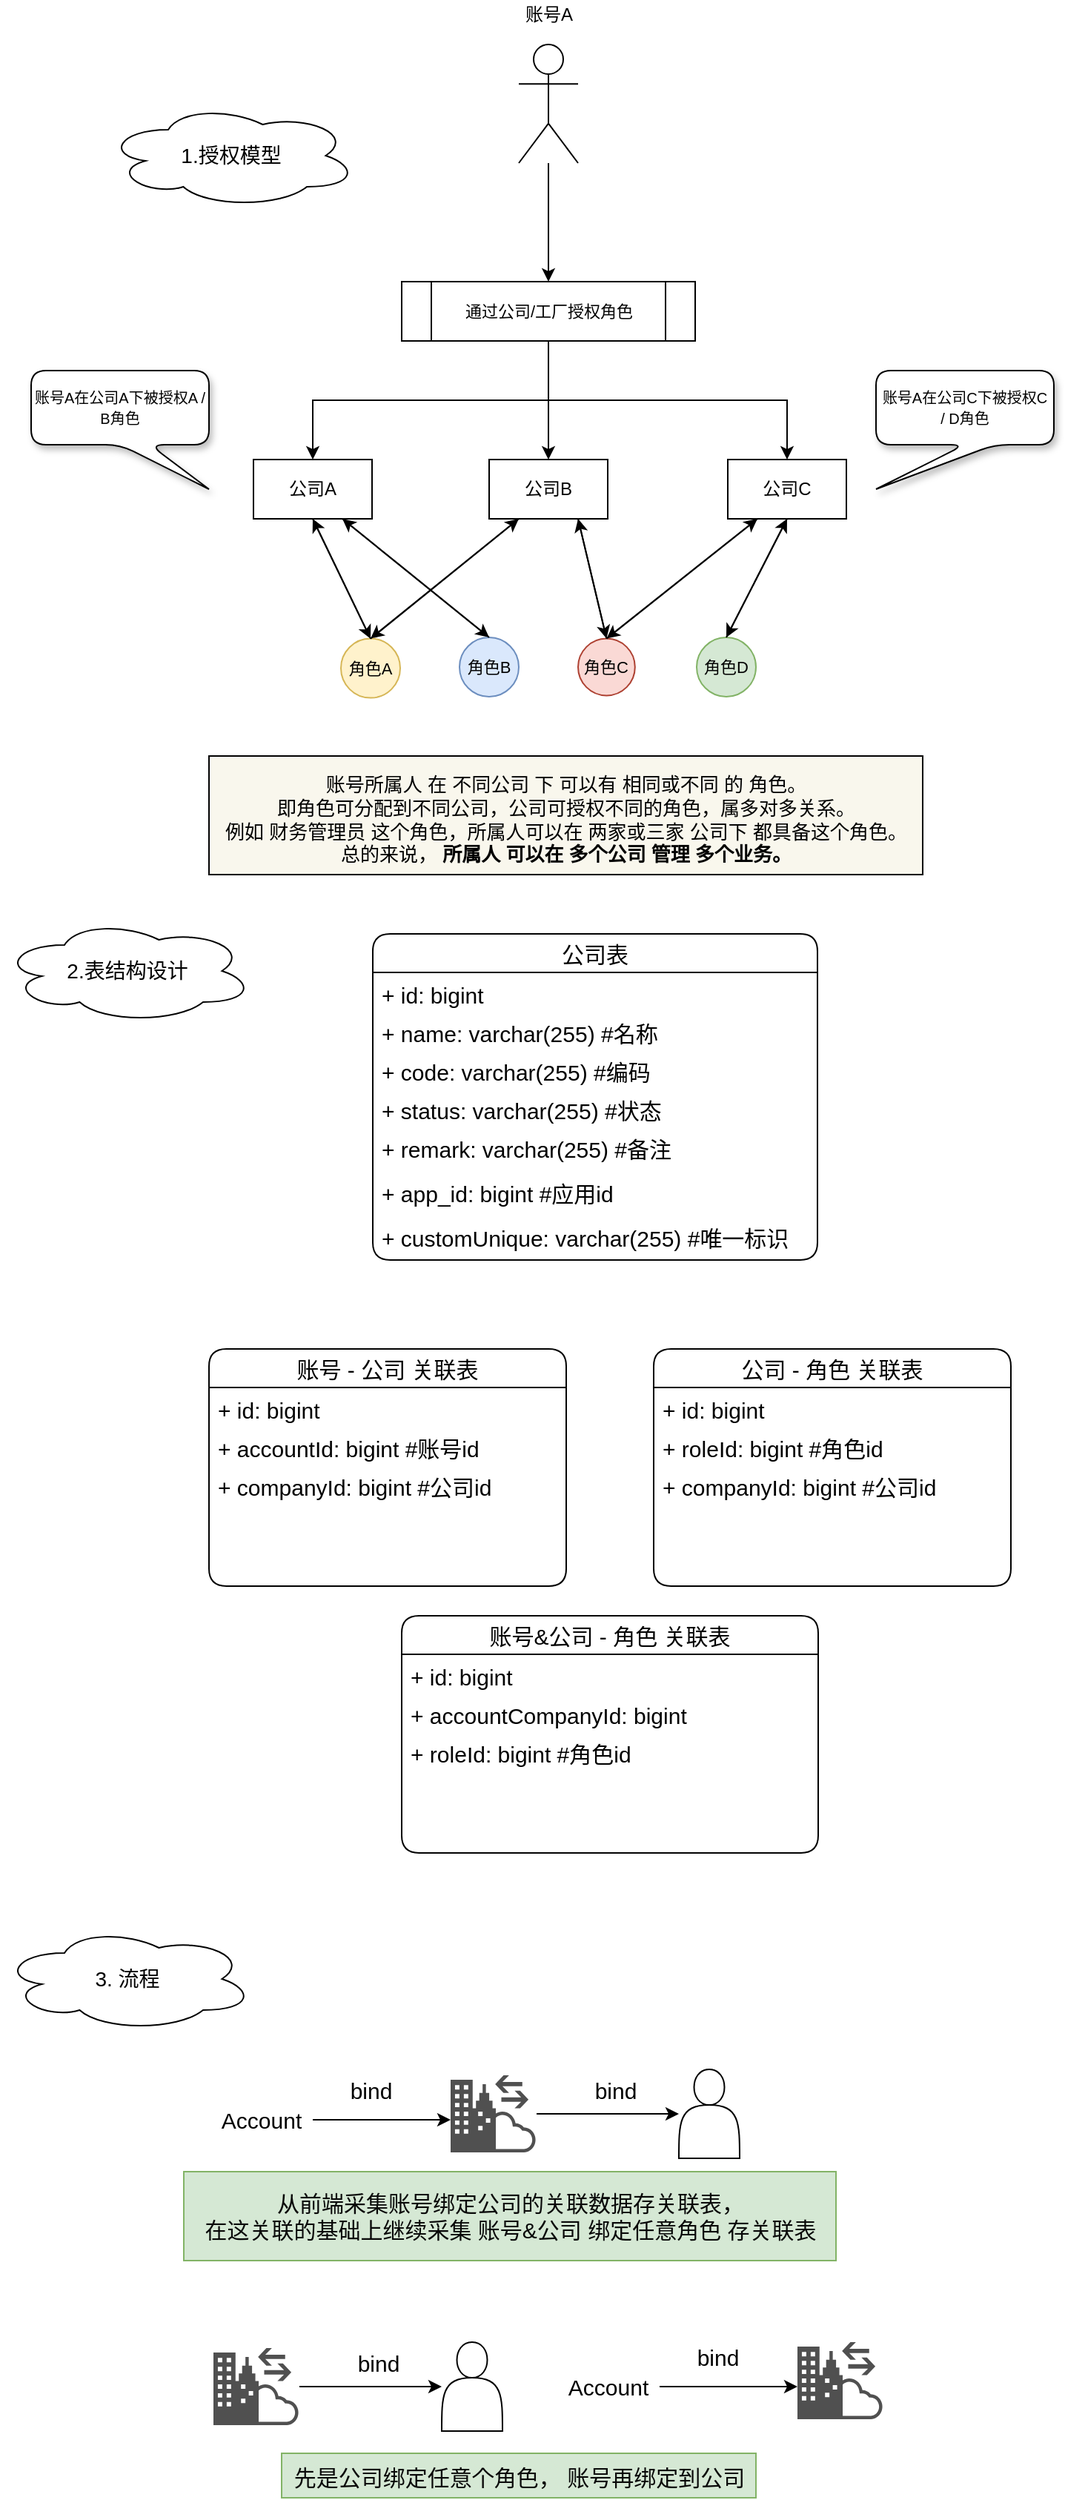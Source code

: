 <mxfile version="15.7.4" type="github">
  <diagram id="Jb6BtzAFee-MTP4sCL8y" name="第 1 页">
    <mxGraphModel dx="1038" dy="579" grid="1" gridSize="10" guides="1" tooltips="1" connect="1" arrows="1" fold="1" page="1" pageScale="1" pageWidth="827" pageHeight="1169" math="0" shadow="0">
      <root>
        <mxCell id="0" />
        <mxCell id="1" parent="0" />
        <mxCell id="0wWaa23UlazC8i8ljl-4-6" style="edgeStyle=orthogonalEdgeStyle;rounded=0;orthogonalLoop=1;jettySize=auto;html=1;entryX=0.5;entryY=0;entryDx=0;entryDy=0;" parent="1" source="0wWaa23UlazC8i8ljl-4-1" target="0wWaa23UlazC8i8ljl-4-3" edge="1">
          <mxGeometry relative="1" as="geometry">
            <mxPoint x="420" y="320" as="targetPoint" />
          </mxGeometry>
        </mxCell>
        <mxCell id="0wWaa23UlazC8i8ljl-4-1" value="" style="shape=umlActor;verticalLabelPosition=bottom;verticalAlign=top;html=1;outlineConnect=0;" parent="1" vertex="1">
          <mxGeometry x="419" y="160" width="40" height="80" as="geometry" />
        </mxCell>
        <mxCell id="0wWaa23UlazC8i8ljl-4-10" style="edgeStyle=orthogonalEdgeStyle;rounded=0;orthogonalLoop=1;jettySize=auto;html=1;entryX=0.5;entryY=0;entryDx=0;entryDy=0;fontSize=11;" parent="1" source="0wWaa23UlazC8i8ljl-4-3" target="0wWaa23UlazC8i8ljl-4-8" edge="1">
          <mxGeometry relative="1" as="geometry" />
        </mxCell>
        <mxCell id="0wWaa23UlazC8i8ljl-4-16" style="edgeStyle=orthogonalEdgeStyle;rounded=0;orthogonalLoop=1;jettySize=auto;html=1;exitX=0.5;exitY=1;exitDx=0;exitDy=0;entryX=0.5;entryY=0;entryDx=0;entryDy=0;fontSize=11;" parent="1" source="0wWaa23UlazC8i8ljl-4-3" target="0wWaa23UlazC8i8ljl-4-4" edge="1">
          <mxGeometry relative="1" as="geometry" />
        </mxCell>
        <mxCell id="0wWaa23UlazC8i8ljl-4-17" style="edgeStyle=orthogonalEdgeStyle;rounded=0;orthogonalLoop=1;jettySize=auto;html=1;exitX=0.5;exitY=1;exitDx=0;exitDy=0;entryX=0.5;entryY=0;entryDx=0;entryDy=0;fontSize=11;" parent="1" source="0wWaa23UlazC8i8ljl-4-3" target="0wWaa23UlazC8i8ljl-4-9" edge="1">
          <mxGeometry relative="1" as="geometry" />
        </mxCell>
        <mxCell id="0wWaa23UlazC8i8ljl-4-3" value="&lt;font style=&quot;font-size: 11px&quot;&gt;通过公司/工厂授权角色&lt;/font&gt;" style="shape=process;whiteSpace=wrap;html=1;backgroundOutline=1;" parent="1" vertex="1">
          <mxGeometry x="340" y="320" width="198" height="40" as="geometry" />
        </mxCell>
        <mxCell id="0wWaa23UlazC8i8ljl-4-50" style="edgeStyle=none;rounded=0;orthogonalLoop=1;jettySize=auto;html=1;exitX=0.5;exitY=1;exitDx=0;exitDy=0;entryX=0.5;entryY=0;entryDx=0;entryDy=0;fontSize=13;" parent="1" source="0wWaa23UlazC8i8ljl-4-4" target="0wWaa23UlazC8i8ljl-4-13" edge="1">
          <mxGeometry relative="1" as="geometry" />
        </mxCell>
        <mxCell id="0wWaa23UlazC8i8ljl-4-53" style="edgeStyle=none;rounded=0;orthogonalLoop=1;jettySize=auto;html=1;exitX=0.75;exitY=1;exitDx=0;exitDy=0;entryX=0.5;entryY=0;entryDx=0;entryDy=0;fontSize=13;" parent="1" source="0wWaa23UlazC8i8ljl-4-4" target="0wWaa23UlazC8i8ljl-4-14" edge="1">
          <mxGeometry relative="1" as="geometry" />
        </mxCell>
        <mxCell id="0wWaa23UlazC8i8ljl-4-4" value="公司A" style="rounded=0;whiteSpace=wrap;html=1;" parent="1" vertex="1">
          <mxGeometry x="240" y="440" width="80" height="40" as="geometry" />
        </mxCell>
        <mxCell id="0wWaa23UlazC8i8ljl-4-7" value="账号A" style="text;html=1;align=center;verticalAlign=middle;resizable=0;points=[];autosize=1;strokeColor=none;fillColor=none;" parent="1" vertex="1">
          <mxGeometry x="414" y="130" width="50" height="20" as="geometry" />
        </mxCell>
        <mxCell id="0wWaa23UlazC8i8ljl-4-51" style="edgeStyle=none;rounded=0;orthogonalLoop=1;jettySize=auto;html=1;exitX=0.25;exitY=1;exitDx=0;exitDy=0;entryX=0.5;entryY=0;entryDx=0;entryDy=0;fontSize=13;" parent="1" source="0wWaa23UlazC8i8ljl-4-8" target="0wWaa23UlazC8i8ljl-4-13" edge="1">
          <mxGeometry relative="1" as="geometry" />
        </mxCell>
        <mxCell id="0wWaa23UlazC8i8ljl-4-52" style="edgeStyle=none;rounded=0;orthogonalLoop=1;jettySize=auto;html=1;exitX=0.75;exitY=1;exitDx=0;exitDy=0;fontSize=13;entryX=0.5;entryY=0;entryDx=0;entryDy=0;" parent="1" source="0wWaa23UlazC8i8ljl-4-8" target="0wWaa23UlazC8i8ljl-4-45" edge="1">
          <mxGeometry relative="1" as="geometry">
            <mxPoint x="400" y="560" as="targetPoint" />
          </mxGeometry>
        </mxCell>
        <mxCell id="0wWaa23UlazC8i8ljl-4-8" value="公司B" style="rounded=0;whiteSpace=wrap;html=1;" parent="1" vertex="1">
          <mxGeometry x="399" y="440" width="80" height="40" as="geometry" />
        </mxCell>
        <mxCell id="0wWaa23UlazC8i8ljl-4-56" style="edgeStyle=none;rounded=0;orthogonalLoop=1;jettySize=auto;html=1;exitX=0.25;exitY=1;exitDx=0;exitDy=0;entryX=0.5;entryY=0;entryDx=0;entryDy=0;fontSize=13;" parent="1" source="0wWaa23UlazC8i8ljl-4-9" target="0wWaa23UlazC8i8ljl-4-45" edge="1">
          <mxGeometry relative="1" as="geometry" />
        </mxCell>
        <mxCell id="0wWaa23UlazC8i8ljl-4-58" style="edgeStyle=none;rounded=0;orthogonalLoop=1;jettySize=auto;html=1;exitX=0.5;exitY=1;exitDx=0;exitDy=0;entryX=0.5;entryY=0;entryDx=0;entryDy=0;fontSize=13;" parent="1" source="0wWaa23UlazC8i8ljl-4-9" target="0wWaa23UlazC8i8ljl-4-31" edge="1">
          <mxGeometry relative="1" as="geometry" />
        </mxCell>
        <mxCell id="0wWaa23UlazC8i8ljl-4-9" value="公司C" style="rounded=0;whiteSpace=wrap;html=1;" parent="1" vertex="1">
          <mxGeometry x="560" y="440" width="80" height="40" as="geometry" />
        </mxCell>
        <mxCell id="0wWaa23UlazC8i8ljl-4-19" value="" style="group;glass=1;shadow=0;fillColor=none;" parent="1" vertex="1" connectable="0">
          <mxGeometry x="299" y="560" width="280" height="40" as="geometry" />
        </mxCell>
        <mxCell id="0wWaa23UlazC8i8ljl-4-18" value="" style="rounded=0;whiteSpace=wrap;html=1;fontSize=11;shadow=0;fillColor=none;strokeColor=none;" parent="0wWaa23UlazC8i8ljl-4-19" vertex="1">
          <mxGeometry width="280" height="40" as="geometry" />
        </mxCell>
        <mxCell id="0wWaa23UlazC8i8ljl-4-13" value="角色A" style="ellipse;whiteSpace=wrap;html=1;aspect=fixed;fontSize=11;fillColor=#fff2cc;strokeColor=#d6b656;" parent="0wWaa23UlazC8i8ljl-4-19" vertex="1">
          <mxGeometry y="0.8" width="40" height="40" as="geometry" />
        </mxCell>
        <mxCell id="0wWaa23UlazC8i8ljl-4-14" value="角色B" style="ellipse;whiteSpace=wrap;html=1;aspect=fixed;fontSize=11;fillColor=#dae8fc;strokeColor=#6c8ebf;" parent="0wWaa23UlazC8i8ljl-4-19" vertex="1">
          <mxGeometry x="80" width="40" height="40" as="geometry" />
        </mxCell>
        <mxCell id="0wWaa23UlazC8i8ljl-4-45" value="角色C" style="ellipse;whiteSpace=wrap;html=1;aspect=fixed;fontSize=11;fillColor=#fad9d5;strokeColor=#ae4132;" parent="0wWaa23UlazC8i8ljl-4-19" vertex="1">
          <mxGeometry x="160.001" y="0.8" width="38.4" height="38.4" as="geometry" />
        </mxCell>
        <mxCell id="0wWaa23UlazC8i8ljl-4-31" value="角色D" style="ellipse;whiteSpace=wrap;html=1;aspect=fixed;fontSize=11;fillColor=#d5e8d4;strokeColor=#82b366;" parent="0wWaa23UlazC8i8ljl-4-19" vertex="1">
          <mxGeometry x="240" width="40" height="40" as="geometry" />
        </mxCell>
        <mxCell id="0wWaa23UlazC8i8ljl-4-35" value="&lt;font style=&quot;font-size: 10px&quot;&gt;账号A在公司A下被授权A / B角色&lt;/font&gt;" style="shape=callout;whiteSpace=wrap;html=1;perimeter=calloutPerimeter;fontSize=11;position2=1;rounded=1;shadow=1;" parent="1" vertex="1">
          <mxGeometry x="90" y="380" width="120" height="80" as="geometry" />
        </mxCell>
        <mxCell id="0wWaa23UlazC8i8ljl-4-36" value="&lt;font style=&quot;font-size: 10px&quot;&gt;账号A在公司C下被授权C /&amp;nbsp;D角色&lt;/font&gt;" style="shape=callout;whiteSpace=wrap;html=1;perimeter=calloutPerimeter;fontSize=11;position2=0;rounded=1;shadow=1;" parent="1" vertex="1">
          <mxGeometry x="660" y="380" width="120" height="80" as="geometry" />
        </mxCell>
        <mxCell id="0wWaa23UlazC8i8ljl-4-37" value="&lt;span style=&quot;font-size: 14px&quot;&gt;1.授权模型&lt;/span&gt;" style="ellipse;shape=cloud;whiteSpace=wrap;html=1;rounded=1;shadow=0;glass=1;sketch=0;fontSize=10;" parent="1" vertex="1">
          <mxGeometry x="140" y="200" width="170" height="70" as="geometry" />
        </mxCell>
        <mxCell id="0wWaa23UlazC8i8ljl-4-43" value="&lt;p style=&quot;line-height: 1.7&quot;&gt;&lt;/p&gt;&lt;blockquote style=&quot;margin: 0 0 0 40px ; border: none ; padding: 0px&quot;&gt;&lt;/blockquote&gt;账号所属人&amp;nbsp;在&amp;nbsp;不同公司 下 可以有&amp;nbsp;相同或不同 的&amp;nbsp;角色。&lt;br&gt;即角色可分配到不同公司，公司可授权不同的角色，属多对多关系。&lt;br&gt;例如 财务管理员&amp;nbsp;这个角色，所属人可以在 两家或三家 公司下&amp;nbsp;都具备这个角色。&lt;br&gt;总的来说，&amp;nbsp;&lt;b&gt;所属人&amp;nbsp;可以在&amp;nbsp;多个公司&amp;nbsp;管理&amp;nbsp;多个业务。&lt;/b&gt;&lt;br&gt;&lt;p&gt;&lt;/p&gt;" style="rounded=0;whiteSpace=wrap;html=1;shadow=0;glass=0;sketch=0;fontSize=13;fillColor=#f9f7ed;strokeColor=default;spacingTop=5;" parent="1" vertex="1">
          <mxGeometry x="210" y="640" width="481.5" height="80" as="geometry" />
        </mxCell>
        <mxCell id="0wWaa23UlazC8i8ljl-4-46" style="rounded=0;orthogonalLoop=1;jettySize=auto;html=1;exitX=0.5;exitY=0;exitDx=0;exitDy=0;entryX=0.5;entryY=1;entryDx=0;entryDy=0;fontSize=13;" parent="1" source="0wWaa23UlazC8i8ljl-4-13" target="0wWaa23UlazC8i8ljl-4-4" edge="1">
          <mxGeometry relative="1" as="geometry" />
        </mxCell>
        <mxCell id="0wWaa23UlazC8i8ljl-4-47" style="edgeStyle=none;rounded=0;orthogonalLoop=1;jettySize=auto;html=1;exitX=0.5;exitY=0;exitDx=0;exitDy=0;entryX=0.25;entryY=1;entryDx=0;entryDy=0;fontSize=13;" parent="1" source="0wWaa23UlazC8i8ljl-4-13" target="0wWaa23UlazC8i8ljl-4-8" edge="1">
          <mxGeometry relative="1" as="geometry" />
        </mxCell>
        <mxCell id="0wWaa23UlazC8i8ljl-4-48" style="edgeStyle=none;rounded=0;orthogonalLoop=1;jettySize=auto;html=1;exitX=0.5;exitY=0;exitDx=0;exitDy=0;fontSize=13;entryX=0.75;entryY=1;entryDx=0;entryDy=0;" parent="1" source="0wWaa23UlazC8i8ljl-4-45" target="0wWaa23UlazC8i8ljl-4-8" edge="1">
          <mxGeometry relative="1" as="geometry">
            <mxPoint x="440" y="480" as="targetPoint" />
          </mxGeometry>
        </mxCell>
        <mxCell id="0wWaa23UlazC8i8ljl-4-54" style="edgeStyle=none;rounded=0;orthogonalLoop=1;jettySize=auto;html=1;exitX=0.5;exitY=0;exitDx=0;exitDy=0;entryX=0.75;entryY=1;entryDx=0;entryDy=0;fontSize=13;" parent="1" source="0wWaa23UlazC8i8ljl-4-14" target="0wWaa23UlazC8i8ljl-4-4" edge="1">
          <mxGeometry relative="1" as="geometry" />
        </mxCell>
        <mxCell id="0wWaa23UlazC8i8ljl-4-55" style="edgeStyle=none;rounded=0;orthogonalLoop=1;jettySize=auto;html=1;exitX=0.5;exitY=0;exitDx=0;exitDy=0;entryX=0.25;entryY=1;entryDx=0;entryDy=0;fontSize=13;" parent="1" source="0wWaa23UlazC8i8ljl-4-45" target="0wWaa23UlazC8i8ljl-4-9" edge="1">
          <mxGeometry relative="1" as="geometry" />
        </mxCell>
        <mxCell id="0wWaa23UlazC8i8ljl-4-57" style="edgeStyle=none;rounded=0;orthogonalLoop=1;jettySize=auto;html=1;exitX=0.5;exitY=0;exitDx=0;exitDy=0;entryX=0.5;entryY=1;entryDx=0;entryDy=0;fontSize=13;" parent="1" source="0wWaa23UlazC8i8ljl-4-31" target="0wWaa23UlazC8i8ljl-4-9" edge="1">
          <mxGeometry relative="1" as="geometry" />
        </mxCell>
        <mxCell id="0wWaa23UlazC8i8ljl-4-59" value="&lt;span style=&quot;font-size: 14px&quot;&gt;2.表结构设计&lt;/span&gt;" style="ellipse;shape=cloud;whiteSpace=wrap;html=1;rounded=1;shadow=0;glass=1;sketch=0;fontSize=10;" parent="1" vertex="1">
          <mxGeometry x="70" y="750" width="170" height="70" as="geometry" />
        </mxCell>
        <mxCell id="0wWaa23UlazC8i8ljl-4-60" value="公司表" style="swimlane;fontStyle=0;childLayout=stackLayout;horizontal=1;startSize=26;fillColor=none;horizontalStack=0;resizeParent=1;resizeParentMax=0;resizeLast=0;collapsible=1;marginBottom=0;rounded=1;shadow=0;glass=0;sketch=0;fontSize=15;strokeColor=default;" parent="1" vertex="1">
          <mxGeometry x="320.5" y="760" width="300" height="220" as="geometry">
            <mxRectangle x="200" y="760" width="70" height="26" as="alternateBounds" />
          </mxGeometry>
        </mxCell>
        <mxCell id="0wWaa23UlazC8i8ljl-4-61" value="+ id: bigint" style="text;strokeColor=none;fillColor=none;align=left;verticalAlign=top;spacingLeft=4;spacingRight=4;overflow=hidden;rotatable=0;points=[[0,0.5],[1,0.5]];portConstraint=eastwest;rounded=1;shadow=0;glass=0;sketch=0;fontSize=15;" parent="0wWaa23UlazC8i8ljl-4-60" vertex="1">
          <mxGeometry y="26" width="300" height="26" as="geometry" />
        </mxCell>
        <mxCell id="0wWaa23UlazC8i8ljl-4-62" value="+ name: varchar(255) #名称" style="text;strokeColor=none;fillColor=none;align=left;verticalAlign=top;spacingLeft=4;spacingRight=4;overflow=hidden;rotatable=0;points=[[0,0.5],[1,0.5]];portConstraint=eastwest;rounded=1;shadow=0;glass=0;sketch=0;fontSize=15;" parent="0wWaa23UlazC8i8ljl-4-60" vertex="1">
          <mxGeometry y="52" width="300" height="26" as="geometry" />
        </mxCell>
        <mxCell id="0wWaa23UlazC8i8ljl-4-64" value="+ code: varchar(255) #编码" style="text;strokeColor=none;fillColor=none;align=left;verticalAlign=top;spacingLeft=4;spacingRight=4;overflow=hidden;rotatable=0;points=[[0,0.5],[1,0.5]];portConstraint=eastwest;rounded=1;shadow=0;glass=0;sketch=0;fontSize=15;" parent="0wWaa23UlazC8i8ljl-4-60" vertex="1">
          <mxGeometry y="78" width="300" height="26" as="geometry" />
        </mxCell>
        <mxCell id="0wWaa23UlazC8i8ljl-4-63" value="+ status: varchar(255) #状态&#xa;" style="text;strokeColor=none;fillColor=none;align=left;verticalAlign=top;spacingLeft=4;spacingRight=4;overflow=hidden;rotatable=0;points=[[0,0.5],[1,0.5]];portConstraint=eastwest;rounded=1;shadow=0;glass=0;sketch=0;fontSize=15;" parent="0wWaa23UlazC8i8ljl-4-60" vertex="1">
          <mxGeometry y="104" width="300" height="26" as="geometry" />
        </mxCell>
        <mxCell id="0wWaa23UlazC8i8ljl-4-65" value="+ remark: varchar(255) #备注&#xa;" style="text;strokeColor=none;fillColor=none;align=left;verticalAlign=top;spacingLeft=4;spacingRight=4;overflow=hidden;rotatable=0;points=[[0,0.5],[1,0.5]];portConstraint=eastwest;rounded=1;shadow=0;glass=0;sketch=0;fontSize=15;" parent="0wWaa23UlazC8i8ljl-4-60" vertex="1">
          <mxGeometry y="130" width="300" height="30" as="geometry" />
        </mxCell>
        <mxCell id="J0sLcJFcdwwsKfrEbqiq-1" value="+ app_id: bigint #应用id&#xa;" style="text;strokeColor=none;fillColor=none;align=left;verticalAlign=top;spacingLeft=4;spacingRight=4;overflow=hidden;rotatable=0;points=[[0,0.5],[1,0.5]];portConstraint=eastwest;rounded=1;shadow=0;glass=0;sketch=0;fontSize=15;" parent="0wWaa23UlazC8i8ljl-4-60" vertex="1">
          <mxGeometry y="160" width="300" height="30" as="geometry" />
        </mxCell>
        <mxCell id="J0sLcJFcdwwsKfrEbqiq-2" value="+ customUnique: varchar(255) #唯一标识&#xa;" style="text;strokeColor=none;fillColor=none;align=left;verticalAlign=top;spacingLeft=4;spacingRight=4;overflow=hidden;rotatable=0;points=[[0,0.5],[1,0.5]];portConstraint=eastwest;rounded=1;shadow=0;glass=0;sketch=0;fontSize=15;" parent="0wWaa23UlazC8i8ljl-4-60" vertex="1">
          <mxGeometry y="190" width="300" height="30" as="geometry" />
        </mxCell>
        <mxCell id="0wWaa23UlazC8i8ljl-4-66" value="账号&amp;公司 - 角色 关联表" style="swimlane;fontStyle=0;childLayout=stackLayout;horizontal=1;startSize=26;fillColor=none;horizontalStack=0;resizeParent=1;resizeParentMax=0;resizeLast=0;collapsible=1;marginBottom=0;rounded=1;shadow=0;glass=0;sketch=0;fontSize=15;strokeColor=default;" parent="1" vertex="1">
          <mxGeometry x="340" y="1220" width="281" height="160" as="geometry">
            <mxRectangle x="320" y="800" width="70" height="26" as="alternateBounds" />
          </mxGeometry>
        </mxCell>
        <mxCell id="0wWaa23UlazC8i8ljl-4-67" value="+ id: bigint" style="text;strokeColor=none;fillColor=none;align=left;verticalAlign=top;spacingLeft=4;spacingRight=4;overflow=hidden;rotatable=0;points=[[0,0.5],[1,0.5]];portConstraint=eastwest;rounded=1;shadow=0;glass=0;sketch=0;fontSize=15;" parent="0wWaa23UlazC8i8ljl-4-66" vertex="1">
          <mxGeometry y="26" width="281" height="26" as="geometry" />
        </mxCell>
        <mxCell id="0wWaa23UlazC8i8ljl-4-68" value="+ accountCompanyId: bigint" style="text;strokeColor=none;fillColor=none;align=left;verticalAlign=top;spacingLeft=4;spacingRight=4;overflow=hidden;rotatable=0;points=[[0,0.5],[1,0.5]];portConstraint=eastwest;rounded=1;shadow=0;glass=0;sketch=0;fontSize=15;" parent="0wWaa23UlazC8i8ljl-4-66" vertex="1">
          <mxGeometry y="52" width="281" height="26" as="geometry" />
        </mxCell>
        <mxCell id="0wWaa23UlazC8i8ljl-4-69" value="+ roleId: bigint #角色id" style="text;strokeColor=none;fillColor=none;align=left;verticalAlign=top;spacingLeft=4;spacingRight=4;overflow=hidden;rotatable=0;points=[[0,0.5],[1,0.5]];portConstraint=eastwest;rounded=1;shadow=0;glass=0;sketch=0;fontSize=15;" parent="0wWaa23UlazC8i8ljl-4-66" vertex="1">
          <mxGeometry y="78" width="281" height="82" as="geometry" />
        </mxCell>
        <mxCell id="0wWaa23UlazC8i8ljl-4-72" value="账号 - 公司 关联表" style="swimlane;fontStyle=0;childLayout=stackLayout;horizontal=1;startSize=26;fillColor=none;horizontalStack=0;resizeParent=1;resizeParentMax=0;resizeLast=0;collapsible=1;marginBottom=0;rounded=1;shadow=0;glass=0;sketch=0;fontSize=15;strokeColor=default;" parent="1" vertex="1">
          <mxGeometry x="210" y="1040" width="241" height="160" as="geometry">
            <mxRectangle x="320" y="800" width="70" height="26" as="alternateBounds" />
          </mxGeometry>
        </mxCell>
        <mxCell id="0wWaa23UlazC8i8ljl-4-73" value="+ id: bigint" style="text;strokeColor=none;fillColor=none;align=left;verticalAlign=top;spacingLeft=4;spacingRight=4;overflow=hidden;rotatable=0;points=[[0,0.5],[1,0.5]];portConstraint=eastwest;rounded=1;shadow=0;glass=0;sketch=0;fontSize=15;" parent="0wWaa23UlazC8i8ljl-4-72" vertex="1">
          <mxGeometry y="26" width="241" height="26" as="geometry" />
        </mxCell>
        <mxCell id="0wWaa23UlazC8i8ljl-4-74" value="+ accountId: bigint #账号id" style="text;strokeColor=none;fillColor=none;align=left;verticalAlign=top;spacingLeft=4;spacingRight=4;overflow=hidden;rotatable=0;points=[[0,0.5],[1,0.5]];portConstraint=eastwest;rounded=1;shadow=0;glass=0;sketch=0;fontSize=15;" parent="0wWaa23UlazC8i8ljl-4-72" vertex="1">
          <mxGeometry y="52" width="241" height="26" as="geometry" />
        </mxCell>
        <mxCell id="0wWaa23UlazC8i8ljl-4-75" value="+ companyId: bigint #公司id" style="text;strokeColor=none;fillColor=none;align=left;verticalAlign=top;spacingLeft=4;spacingRight=4;overflow=hidden;rotatable=0;points=[[0,0.5],[1,0.5]];portConstraint=eastwest;rounded=1;shadow=0;glass=0;sketch=0;fontSize=15;" parent="0wWaa23UlazC8i8ljl-4-72" vertex="1">
          <mxGeometry y="78" width="241" height="82" as="geometry" />
        </mxCell>
        <mxCell id="CeYGE881BVg8qvL_C_48-2" value="公司 - 角色 关联表" style="swimlane;fontStyle=0;childLayout=stackLayout;horizontal=1;startSize=26;fillColor=none;horizontalStack=0;resizeParent=1;resizeParentMax=0;resizeLast=0;collapsible=1;marginBottom=0;rounded=1;shadow=0;glass=0;sketch=0;fontSize=15;strokeColor=default;" vertex="1" parent="1">
          <mxGeometry x="510" y="1040" width="241" height="160" as="geometry">
            <mxRectangle x="320" y="800" width="70" height="26" as="alternateBounds" />
          </mxGeometry>
        </mxCell>
        <mxCell id="CeYGE881BVg8qvL_C_48-3" value="+ id: bigint" style="text;strokeColor=none;fillColor=none;align=left;verticalAlign=top;spacingLeft=4;spacingRight=4;overflow=hidden;rotatable=0;points=[[0,0.5],[1,0.5]];portConstraint=eastwest;rounded=1;shadow=0;glass=0;sketch=0;fontSize=15;" vertex="1" parent="CeYGE881BVg8qvL_C_48-2">
          <mxGeometry y="26" width="241" height="26" as="geometry" />
        </mxCell>
        <mxCell id="CeYGE881BVg8qvL_C_48-4" value="+ roleId: bigint #角色id" style="text;strokeColor=none;fillColor=none;align=left;verticalAlign=top;spacingLeft=4;spacingRight=4;overflow=hidden;rotatable=0;points=[[0,0.5],[1,0.5]];portConstraint=eastwest;rounded=1;shadow=0;glass=0;sketch=0;fontSize=15;" vertex="1" parent="CeYGE881BVg8qvL_C_48-2">
          <mxGeometry y="52" width="241" height="26" as="geometry" />
        </mxCell>
        <mxCell id="CeYGE881BVg8qvL_C_48-5" value="+ companyId: bigint #公司id" style="text;strokeColor=none;fillColor=none;align=left;verticalAlign=top;spacingLeft=4;spacingRight=4;overflow=hidden;rotatable=0;points=[[0,0.5],[1,0.5]];portConstraint=eastwest;rounded=1;shadow=0;glass=0;sketch=0;fontSize=15;" vertex="1" parent="CeYGE881BVg8qvL_C_48-2">
          <mxGeometry y="78" width="241" height="82" as="geometry" />
        </mxCell>
        <mxCell id="CeYGE881BVg8qvL_C_48-6" value="&lt;span style=&quot;font-size: 14px&quot;&gt;3.&amp;nbsp;流程&lt;/span&gt;" style="ellipse;shape=cloud;whiteSpace=wrap;html=1;rounded=1;shadow=0;glass=1;sketch=0;fontSize=10;" vertex="1" parent="1">
          <mxGeometry x="70" y="1430" width="170" height="70" as="geometry" />
        </mxCell>
        <mxCell id="CeYGE881BVg8qvL_C_48-16" value="" style="edgeStyle=orthogonalEdgeStyle;rounded=0;orthogonalLoop=1;jettySize=auto;html=1;fontSize=15;" edge="1" parent="1" source="CeYGE881BVg8qvL_C_48-15">
          <mxGeometry relative="1" as="geometry">
            <mxPoint x="373" y="1560" as="targetPoint" />
          </mxGeometry>
        </mxCell>
        <mxCell id="CeYGE881BVg8qvL_C_48-15" value="&lt;span style=&quot;font-size: 15px&quot;&gt;Account&lt;/span&gt;" style="text;html=1;align=center;verticalAlign=middle;resizable=0;points=[];autosize=1;strokeColor=none;fillColor=none;" vertex="1" parent="1">
          <mxGeometry x="210" y="1550" width="70" height="20" as="geometry" />
        </mxCell>
        <mxCell id="CeYGE881BVg8qvL_C_48-17" value="bind" style="text;html=1;align=center;verticalAlign=middle;resizable=0;points=[];autosize=1;strokeColor=none;fillColor=none;fontSize=15;" vertex="1" parent="1">
          <mxGeometry x="299" y="1530" width="40" height="20" as="geometry" />
        </mxCell>
        <mxCell id="CeYGE881BVg8qvL_C_48-20" value="bind" style="text;html=1;align=center;verticalAlign=middle;resizable=0;points=[];autosize=1;strokeColor=none;fillColor=none;fontSize=15;" vertex="1" parent="1">
          <mxGeometry x="464" y="1530" width="40" height="20" as="geometry" />
        </mxCell>
        <mxCell id="CeYGE881BVg8qvL_C_48-32" value="" style="edgeStyle=orthogonalEdgeStyle;rounded=0;orthogonalLoop=1;jettySize=auto;html=1;fontSize=15;" edge="1" parent="1" source="CeYGE881BVg8qvL_C_48-30" target="CeYGE881BVg8qvL_C_48-31">
          <mxGeometry relative="1" as="geometry" />
        </mxCell>
        <mxCell id="CeYGE881BVg8qvL_C_48-30" value="" style="sketch=0;pointerEvents=1;shadow=0;dashed=0;html=1;strokeColor=none;fillColor=#505050;labelPosition=center;verticalLabelPosition=bottom;verticalAlign=top;outlineConnect=0;align=center;shape=mxgraph.office.concepts.hybrid;fontSize=15;" vertex="1" parent="1">
          <mxGeometry x="373" y="1530" width="58" height="52" as="geometry" />
        </mxCell>
        <mxCell id="CeYGE881BVg8qvL_C_48-31" value="" style="shape=actor;whiteSpace=wrap;html=1;" vertex="1" parent="1">
          <mxGeometry x="527" y="1526" width="41" height="60" as="geometry" />
        </mxCell>
        <mxCell id="CeYGE881BVg8qvL_C_48-34" value="bind" style="text;html=1;align=center;verticalAlign=middle;resizable=0;points=[];autosize=1;strokeColor=none;fillColor=none;fontSize=15;" vertex="1" parent="1">
          <mxGeometry x="304" y="1714" width="40" height="20" as="geometry" />
        </mxCell>
        <mxCell id="CeYGE881BVg8qvL_C_48-35" value="" style="edgeStyle=orthogonalEdgeStyle;rounded=0;orthogonalLoop=1;jettySize=auto;html=1;fontSize=15;" edge="1" parent="1" source="CeYGE881BVg8qvL_C_48-36" target="CeYGE881BVg8qvL_C_48-37">
          <mxGeometry relative="1" as="geometry" />
        </mxCell>
        <mxCell id="CeYGE881BVg8qvL_C_48-36" value="" style="sketch=0;pointerEvents=1;shadow=0;dashed=0;html=1;strokeColor=none;fillColor=#505050;labelPosition=center;verticalLabelPosition=bottom;verticalAlign=top;outlineConnect=0;align=center;shape=mxgraph.office.concepts.hybrid;fontSize=15;" vertex="1" parent="1">
          <mxGeometry x="213" y="1714" width="58" height="52" as="geometry" />
        </mxCell>
        <mxCell id="CeYGE881BVg8qvL_C_48-37" value="" style="shape=actor;whiteSpace=wrap;html=1;" vertex="1" parent="1">
          <mxGeometry x="367" y="1710" width="41" height="60" as="geometry" />
        </mxCell>
        <mxCell id="CeYGE881BVg8qvL_C_48-38" value="" style="edgeStyle=orthogonalEdgeStyle;rounded=0;orthogonalLoop=1;jettySize=auto;html=1;fontSize=15;" edge="1" parent="1" source="CeYGE881BVg8qvL_C_48-39">
          <mxGeometry relative="1" as="geometry">
            <mxPoint x="607" y="1740" as="targetPoint" />
          </mxGeometry>
        </mxCell>
        <mxCell id="CeYGE881BVg8qvL_C_48-39" value="&lt;span style=&quot;font-size: 15px&quot;&gt;Account&lt;/span&gt;" style="text;html=1;align=center;verticalAlign=middle;resizable=0;points=[];autosize=1;strokeColor=none;fillColor=none;" vertex="1" parent="1">
          <mxGeometry x="444" y="1730" width="70" height="20" as="geometry" />
        </mxCell>
        <mxCell id="CeYGE881BVg8qvL_C_48-40" value="bind" style="text;html=1;align=center;verticalAlign=middle;resizable=0;points=[];autosize=1;strokeColor=none;fillColor=none;fontSize=15;" vertex="1" parent="1">
          <mxGeometry x="533" y="1710" width="40" height="20" as="geometry" />
        </mxCell>
        <mxCell id="CeYGE881BVg8qvL_C_48-41" value="" style="sketch=0;pointerEvents=1;shadow=0;dashed=0;html=1;strokeColor=none;fillColor=#505050;labelPosition=center;verticalLabelPosition=bottom;verticalAlign=top;outlineConnect=0;align=center;shape=mxgraph.office.concepts.hybrid;fontSize=15;" vertex="1" parent="1">
          <mxGeometry x="607" y="1710" width="58" height="52" as="geometry" />
        </mxCell>
        <mxCell id="CeYGE881BVg8qvL_C_48-42" value="&lt;font color=&quot;#080808&quot;&gt;先是公司绑定任意个角色，&amp;nbsp;账号再绑定到公司&lt;/font&gt;" style="text;html=1;align=center;verticalAlign=middle;resizable=0;points=[];autosize=1;strokeColor=#82b366;fillColor=#d5e8d4;fontSize=15;spacingTop=2;" vertex="1" parent="1">
          <mxGeometry x="259" y="1785" width="320" height="30" as="geometry" />
        </mxCell>
        <mxCell id="CeYGE881BVg8qvL_C_48-43" value="&lt;font color=&quot;#080808&quot;&gt;从前端采集账号绑定公司的关联数据存关联表，&lt;br&gt;在这关联的基础上继续采集 账号&amp;amp;公司&amp;nbsp;绑定任意角色&amp;nbsp;存关联表&lt;br&gt;&lt;/font&gt;" style="text;html=1;align=center;verticalAlign=middle;resizable=0;points=[];autosize=1;strokeColor=#82b366;fillColor=#d5e8d4;fontSize=15;spacingTop=0;spacingBottom=0;spacing=8;" vertex="1" parent="1">
          <mxGeometry x="193" y="1595" width="440" height="60" as="geometry" />
        </mxCell>
      </root>
    </mxGraphModel>
  </diagram>
</mxfile>
